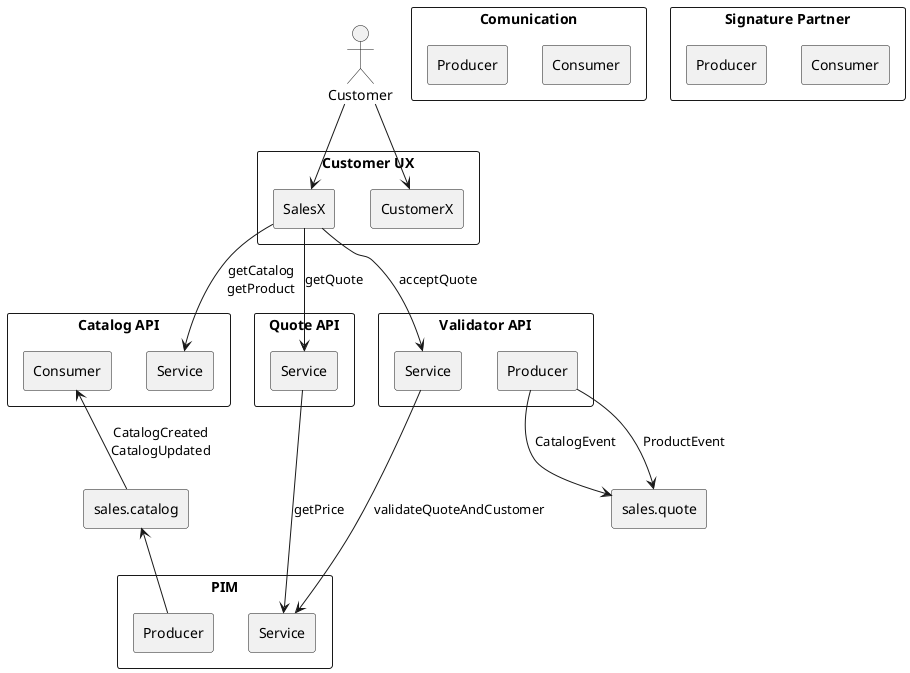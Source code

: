 @startuml

  actor Customer as CustomerActor

  rectangle "Customer UX" as UX {
      rectangle SalesX 
      rectangle CustomerX 
  }

  CustomerActor --> SalesX
  CustomerActor --> CustomerX

  rectangle "Catalog API" as Catalog {
      rectangle Service as CatalogService
      rectangle Consumer as CatalogConsumer
  }

  rectangle "Quote API" as Quote {
      rectangle Service as QuoteService
  }

  rectangle "Validator API" as Validator {
      rectangle Service as ValidatorService
      rectangle Producer as ValidatorProducer
  }

  rectangle "sales.catalog" as catalogTopic 
  rectangle "sales.quote" as quoteTopic 



  SalesX --> CatalogService   : getCatalog\ngetProduct
  SalesX --> QuoteService     : getQuote
  SalesX --> ValidatorService : acceptQuote


  CatalogConsumer <-- catalogTopic : CatalogCreated\nCatalogUpdated

  
  ValidatorProducer --> quoteTopic : CatalogEvent
  ValidatorProducer --> quoteTopic : ProductEvent
    
  rectangle PIM {
      rectangle Producer as PimProducer
      rectangle Service as PimService
  }

  QuoteService --> PimService : getPrice  
  ValidatorService --> PimService : validateQuoteAndCustomer  
  catalogTopic <-- PimProducer   

  rectangle Comunication {
      rectangle Consumer as ComunicationConsumer
      rectangle Producer as ComunicationProducer
  }

  rectangle "Signature Partner" as Signature {
      rectangle Consumer as DigitalSignatureConsumer
      rectangle Producer as DigitalSignatureProducer
  }

@enduml
